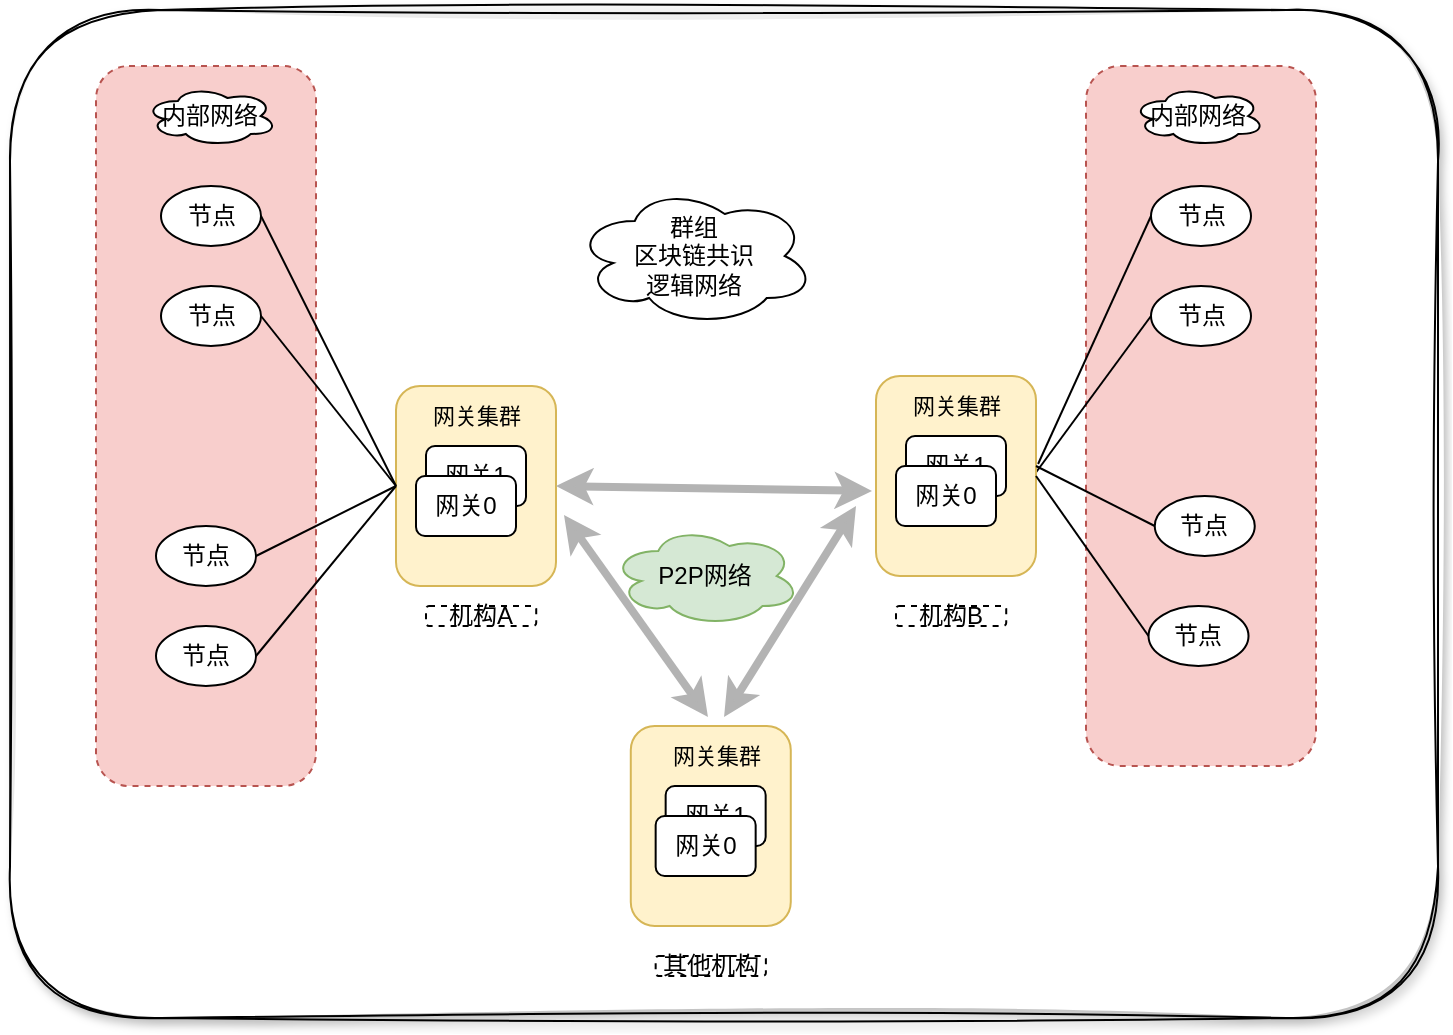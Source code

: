 <mxfile version="21.0.6" type="github">
  <diagram name="第 1 页" id="HMxxk83I6BtxBIbFpMZa">
    <mxGraphModel dx="969" dy="588" grid="0" gridSize="10" guides="1" tooltips="1" connect="1" arrows="1" fold="1" page="1" pageScale="1" pageWidth="827" pageHeight="1169" math="0" shadow="0">
      <root>
        <mxCell id="0" />
        <mxCell id="1" parent="0" />
        <mxCell id="R6-2TD6jUbQ1TESHilik-32" value="" style="rounded=1;whiteSpace=wrap;html=1;dashed=1;dashPattern=1 2;fillColor=#dae8fc;glass=0;strokeColor=#6c8ebf;" parent="1" vertex="1">
          <mxGeometry x="69.38" y="110" width="560" height="100" as="geometry" />
        </mxCell>
        <mxCell id="R6-2TD6jUbQ1TESHilik-80" value="" style="rounded=1;whiteSpace=wrap;html=1;sketch=1;curveFitting=1;jiggle=2;shadow=1;glass=0;gradientColor=none;gradientDirection=north;fillStyle=solid;" parent="1" vertex="1">
          <mxGeometry x="7" y="32" width="714" height="504" as="geometry" />
        </mxCell>
        <mxCell id="R6-2TD6jUbQ1TESHilik-73" value="" style="rounded=1;whiteSpace=wrap;html=1;fillColor=#fff2cc;strokeColor=#d6b656;" parent="1" vertex="1">
          <mxGeometry x="317.39" y="390" width="80" height="100" as="geometry" />
        </mxCell>
        <mxCell id="R6-2TD6jUbQ1TESHilik-17" value="" style="rounded=1;whiteSpace=wrap;html=1;dashed=1;fillColor=#f8cecc;strokeColor=#b85450;" parent="1" vertex="1">
          <mxGeometry x="50" y="60" width="110" height="360" as="geometry" />
        </mxCell>
        <mxCell id="R6-2TD6jUbQ1TESHilik-1" value="" style="rounded=1;whiteSpace=wrap;html=1;fillColor=#fff2cc;strokeColor=#d6b656;" parent="1" vertex="1">
          <mxGeometry x="200" y="220" width="80" height="100" as="geometry" />
        </mxCell>
        <mxCell id="R6-2TD6jUbQ1TESHilik-9" value="节点" style="ellipse;whiteSpace=wrap;html=1;" parent="1" vertex="1">
          <mxGeometry x="82.5" y="120" width="50" height="30" as="geometry" />
        </mxCell>
        <mxCell id="R6-2TD6jUbQ1TESHilik-10" value="节点" style="ellipse;whiteSpace=wrap;html=1;" parent="1" vertex="1">
          <mxGeometry x="82.5" y="170" width="50" height="30" as="geometry" />
        </mxCell>
        <mxCell id="R6-2TD6jUbQ1TESHilik-12" value="节点" style="ellipse;whiteSpace=wrap;html=1;" parent="1" vertex="1">
          <mxGeometry x="80" y="290" width="50" height="30" as="geometry" />
        </mxCell>
        <mxCell id="R6-2TD6jUbQ1TESHilik-13" value="节点" style="ellipse;whiteSpace=wrap;html=1;" parent="1" vertex="1">
          <mxGeometry x="80" y="340" width="50" height="30" as="geometry" />
        </mxCell>
        <mxCell id="R6-2TD6jUbQ1TESHilik-18" value="" style="endArrow=none;html=1;rounded=0;exitX=1;exitY=0.5;exitDx=0;exitDy=0;entryX=0;entryY=0.5;entryDx=0;entryDy=0;" parent="1" source="R6-2TD6jUbQ1TESHilik-9" target="R6-2TD6jUbQ1TESHilik-1" edge="1">
          <mxGeometry width="50" height="50" relative="1" as="geometry">
            <mxPoint x="180" y="200" as="sourcePoint" />
            <mxPoint x="230" y="150" as="targetPoint" />
          </mxGeometry>
        </mxCell>
        <mxCell id="R6-2TD6jUbQ1TESHilik-19" value="" style="endArrow=none;html=1;rounded=0;exitX=1;exitY=0.5;exitDx=0;exitDy=0;entryX=0;entryY=0.5;entryDx=0;entryDy=0;" parent="1" source="R6-2TD6jUbQ1TESHilik-10" target="R6-2TD6jUbQ1TESHilik-1" edge="1">
          <mxGeometry width="50" height="50" relative="1" as="geometry">
            <mxPoint x="120" y="165" as="sourcePoint" />
            <mxPoint x="210" y="260" as="targetPoint" />
          </mxGeometry>
        </mxCell>
        <mxCell id="R6-2TD6jUbQ1TESHilik-23" value="" style="rounded=1;whiteSpace=wrap;html=1;dashed=1;fillColor=#f8cecc;strokeColor=#b85450;" parent="1" vertex="1">
          <mxGeometry x="545" y="60" width="115" height="350" as="geometry" />
        </mxCell>
        <mxCell id="R6-2TD6jUbQ1TESHilik-21" value="内部网络" style="ellipse;shape=cloud;whiteSpace=wrap;html=1;" parent="1" vertex="1">
          <mxGeometry x="74.38" y="70" width="66.25" height="30" as="geometry" />
        </mxCell>
        <mxCell id="R6-2TD6jUbQ1TESHilik-24" value="节点" style="ellipse;whiteSpace=wrap;html=1;" parent="1" vertex="1">
          <mxGeometry x="577.5" y="120" width="50" height="30" as="geometry" />
        </mxCell>
        <mxCell id="R6-2TD6jUbQ1TESHilik-25" value="节点" style="ellipse;whiteSpace=wrap;html=1;" parent="1" vertex="1">
          <mxGeometry x="577.5" y="170" width="50" height="30" as="geometry" />
        </mxCell>
        <mxCell id="R6-2TD6jUbQ1TESHilik-27" value="节点" style="ellipse;whiteSpace=wrap;html=1;" parent="1" vertex="1">
          <mxGeometry x="579.38" y="275" width="50" height="30" as="geometry" />
        </mxCell>
        <mxCell id="R6-2TD6jUbQ1TESHilik-28" value="节点" style="ellipse;whiteSpace=wrap;html=1;" parent="1" vertex="1">
          <mxGeometry x="576.26" y="330" width="50" height="30" as="geometry" />
        </mxCell>
        <mxCell id="R6-2TD6jUbQ1TESHilik-29" value="内部网络" style="ellipse;shape=cloud;whiteSpace=wrap;html=1;" parent="1" vertex="1">
          <mxGeometry x="568.13" y="70" width="66.25" height="30" as="geometry" />
        </mxCell>
        <mxCell id="R6-2TD6jUbQ1TESHilik-30" value="" style="endArrow=none;html=1;rounded=0;exitX=0;exitY=0.5;exitDx=0;exitDy=0;entryX=1.013;entryY=0.44;entryDx=0;entryDy=0;entryPerimeter=0;" parent="1" source="R6-2TD6jUbQ1TESHilik-24" target="R6-2TD6jUbQ1TESHilik-53" edge="1">
          <mxGeometry width="50" height="50" relative="1" as="geometry">
            <mxPoint x="125" y="145" as="sourcePoint" />
            <mxPoint x="515" y="270" as="targetPoint" />
          </mxGeometry>
        </mxCell>
        <mxCell id="R6-2TD6jUbQ1TESHilik-31" value="" style="endArrow=none;html=1;rounded=0;exitX=0;exitY=0.5;exitDx=0;exitDy=0;entryX=1;entryY=0.5;entryDx=0;entryDy=0;" parent="1" source="R6-2TD6jUbQ1TESHilik-25" edge="1">
          <mxGeometry width="50" height="50" relative="1" as="geometry">
            <mxPoint x="628" y="145" as="sourcePoint" />
            <mxPoint x="515" y="270" as="targetPoint" />
          </mxGeometry>
        </mxCell>
        <mxCell id="R6-2TD6jUbQ1TESHilik-37" value="群组&lt;br&gt;区块链共识&lt;br&gt;逻辑网络" style="ellipse;shape=cloud;whiteSpace=wrap;html=1;" parent="1" vertex="1">
          <mxGeometry x="289.38" y="120" width="120" height="70" as="geometry" />
        </mxCell>
        <mxCell id="R6-2TD6jUbQ1TESHilik-38" value="" style="endArrow=none;html=1;rounded=0;entryX=0;entryY=0.5;entryDx=0;entryDy=0;exitX=1;exitY=0.5;exitDx=0;exitDy=0;" parent="1" source="R6-2TD6jUbQ1TESHilik-12" target="R6-2TD6jUbQ1TESHilik-1" edge="1">
          <mxGeometry width="50" height="50" relative="1" as="geometry">
            <mxPoint x="143" y="195" as="sourcePoint" />
            <mxPoint x="210" y="260" as="targetPoint" />
          </mxGeometry>
        </mxCell>
        <mxCell id="R6-2TD6jUbQ1TESHilik-39" value="" style="endArrow=none;html=1;rounded=0;entryX=0;entryY=0.5;entryDx=0;entryDy=0;exitX=1;exitY=0.5;exitDx=0;exitDy=0;" parent="1" source="R6-2TD6jUbQ1TESHilik-13" target="R6-2TD6jUbQ1TESHilik-1" edge="1">
          <mxGeometry width="50" height="50" relative="1" as="geometry">
            <mxPoint x="143" y="275" as="sourcePoint" />
            <mxPoint x="210" y="260" as="targetPoint" />
          </mxGeometry>
        </mxCell>
        <mxCell id="R6-2TD6jUbQ1TESHilik-40" value="网关1" style="rounded=1;whiteSpace=wrap;html=1;" parent="1" vertex="1">
          <mxGeometry x="215" y="250" width="50" height="30" as="geometry" />
        </mxCell>
        <mxCell id="R6-2TD6jUbQ1TESHilik-45" value="网关0" style="rounded=1;whiteSpace=wrap;html=1;" parent="1" vertex="1">
          <mxGeometry x="210" y="265" width="50" height="30" as="geometry" />
        </mxCell>
        <mxCell id="R6-2TD6jUbQ1TESHilik-52" value="&lt;font style=&quot;font-size: 11px;&quot;&gt;网关集群&lt;/font&gt;" style="text;html=1;align=center;verticalAlign=middle;resizable=0;points=[];autosize=1;strokeColor=none;fillColor=none;" parent="1" vertex="1">
          <mxGeometry x="205" y="220" width="70" height="30" as="geometry" />
        </mxCell>
        <mxCell id="R6-2TD6jUbQ1TESHilik-53" value="" style="rounded=1;whiteSpace=wrap;html=1;fillColor=#fff2cc;strokeColor=#d6b656;" parent="1" vertex="1">
          <mxGeometry x="440" y="215" width="80" height="100" as="geometry" />
        </mxCell>
        <mxCell id="R6-2TD6jUbQ1TESHilik-54" value="网关1" style="rounded=1;whiteSpace=wrap;html=1;" parent="1" vertex="1">
          <mxGeometry x="455" y="245" width="50" height="30" as="geometry" />
        </mxCell>
        <mxCell id="R6-2TD6jUbQ1TESHilik-55" value="网关0" style="rounded=1;whiteSpace=wrap;html=1;" parent="1" vertex="1">
          <mxGeometry x="450" y="260" width="50" height="30" as="geometry" />
        </mxCell>
        <mxCell id="R6-2TD6jUbQ1TESHilik-56" value="&lt;font style=&quot;font-size: 11px;&quot;&gt;网关集群&lt;/font&gt;" style="text;html=1;align=center;verticalAlign=middle;resizable=0;points=[];autosize=1;strokeColor=none;fillColor=none;" parent="1" vertex="1">
          <mxGeometry x="445" y="215" width="70" height="30" as="geometry" />
        </mxCell>
        <mxCell id="R6-2TD6jUbQ1TESHilik-58" value="机构A" style="rounded=1;whiteSpace=wrap;html=1;strokeColor=default;dashed=1;" parent="1" vertex="1">
          <mxGeometry x="215" y="330" width="55.11" height="10" as="geometry" />
        </mxCell>
        <mxCell id="R6-2TD6jUbQ1TESHilik-63" value="机构B" style="rounded=1;whiteSpace=wrap;html=1;strokeColor=default;dashed=1;" parent="1" vertex="1">
          <mxGeometry x="450" y="330" width="55.11" height="10" as="geometry" />
        </mxCell>
        <mxCell id="R6-2TD6jUbQ1TESHilik-69" value="网关1" style="rounded=1;whiteSpace=wrap;html=1;" parent="1" vertex="1">
          <mxGeometry x="334.83" y="420" width="50" height="30" as="geometry" />
        </mxCell>
        <mxCell id="R6-2TD6jUbQ1TESHilik-70" value="网关0" style="rounded=1;whiteSpace=wrap;html=1;" parent="1" vertex="1">
          <mxGeometry x="329.83" y="435" width="50" height="30" as="geometry" />
        </mxCell>
        <mxCell id="R6-2TD6jUbQ1TESHilik-71" value="&lt;font style=&quot;font-size: 11px;&quot;&gt;网关集群&lt;/font&gt;" style="text;html=1;align=center;verticalAlign=middle;resizable=0;points=[];autosize=1;strokeColor=none;fillColor=none;" parent="1" vertex="1">
          <mxGeometry x="324.83" y="390" width="70" height="30" as="geometry" />
        </mxCell>
        <mxCell id="R6-2TD6jUbQ1TESHilik-72" value="其他机构" style="rounded=1;whiteSpace=wrap;html=1;strokeColor=default;dashed=1;" parent="1" vertex="1">
          <mxGeometry x="329.83" y="505" width="55.11" height="10" as="geometry" />
        </mxCell>
        <mxCell id="R6-2TD6jUbQ1TESHilik-74" value="" style="endArrow=classic;startArrow=classic;html=1;rounded=0;entryX=1.05;entryY=0.645;entryDx=0;entryDy=0;exitX=0.445;exitY=-0.15;exitDx=0;exitDy=0;exitPerimeter=0;strokeWidth=4;strokeColor=#B3B3B3;entryPerimeter=0;" parent="1" source="R6-2TD6jUbQ1TESHilik-71" target="R6-2TD6jUbQ1TESHilik-1" edge="1">
          <mxGeometry width="50" height="50" relative="1" as="geometry">
            <mxPoint x="320" y="380" as="sourcePoint" />
            <mxPoint x="340" y="350" as="targetPoint" />
          </mxGeometry>
        </mxCell>
        <mxCell id="R6-2TD6jUbQ1TESHilik-75" value="P2P网络" style="ellipse;shape=cloud;whiteSpace=wrap;html=1;fillColor=#d5e8d4;strokeColor=#82b366;" parent="1" vertex="1">
          <mxGeometry x="307.44" y="290" width="94.77" height="50" as="geometry" />
        </mxCell>
        <mxCell id="R6-2TD6jUbQ1TESHilik-76" value="" style="endArrow=classic;startArrow=classic;html=1;rounded=0;entryX=1;entryY=0.5;entryDx=0;entryDy=0;exitX=-0.025;exitY=0.575;exitDx=0;exitDy=0;strokeWidth=4;strokeColor=#B3B3B3;exitPerimeter=0;" parent="1" source="R6-2TD6jUbQ1TESHilik-53" target="R6-2TD6jUbQ1TESHilik-1" edge="1">
          <mxGeometry width="50" height="50" relative="1" as="geometry">
            <mxPoint x="366" y="396" as="sourcePoint" />
            <mxPoint x="294" y="295" as="targetPoint" />
          </mxGeometry>
        </mxCell>
        <mxCell id="R6-2TD6jUbQ1TESHilik-77" value="" style="endArrow=classic;startArrow=classic;html=1;rounded=0;strokeWidth=4;strokeColor=#B3B3B3;exitX=0.56;exitY=-0.15;exitDx=0;exitDy=0;exitPerimeter=0;" parent="1" source="R6-2TD6jUbQ1TESHilik-71" edge="1">
          <mxGeometry width="50" height="50" relative="1" as="geometry">
            <mxPoint x="370" y="380" as="sourcePoint" />
            <mxPoint x="430" y="280" as="targetPoint" />
          </mxGeometry>
        </mxCell>
        <mxCell id="R6-2TD6jUbQ1TESHilik-78" value="" style="endArrow=none;html=1;rounded=0;entryX=0;entryY=0.5;entryDx=0;entryDy=0;" parent="1" target="R6-2TD6jUbQ1TESHilik-27" edge="1">
          <mxGeometry width="50" height="50" relative="1" as="geometry">
            <mxPoint x="520" y="260" as="sourcePoint" />
            <mxPoint x="670" y="460" as="targetPoint" />
          </mxGeometry>
        </mxCell>
        <mxCell id="R6-2TD6jUbQ1TESHilik-79" value="" style="endArrow=none;html=1;rounded=0;entryX=0;entryY=0.5;entryDx=0;entryDy=0;exitX=1;exitY=0.5;exitDx=0;exitDy=0;" parent="1" source="R6-2TD6jUbQ1TESHilik-53" target="R6-2TD6jUbQ1TESHilik-28" edge="1">
          <mxGeometry width="50" height="50" relative="1" as="geometry">
            <mxPoint x="530" y="270" as="sourcePoint" />
            <mxPoint x="588" y="260" as="targetPoint" />
          </mxGeometry>
        </mxCell>
      </root>
    </mxGraphModel>
  </diagram>
</mxfile>
